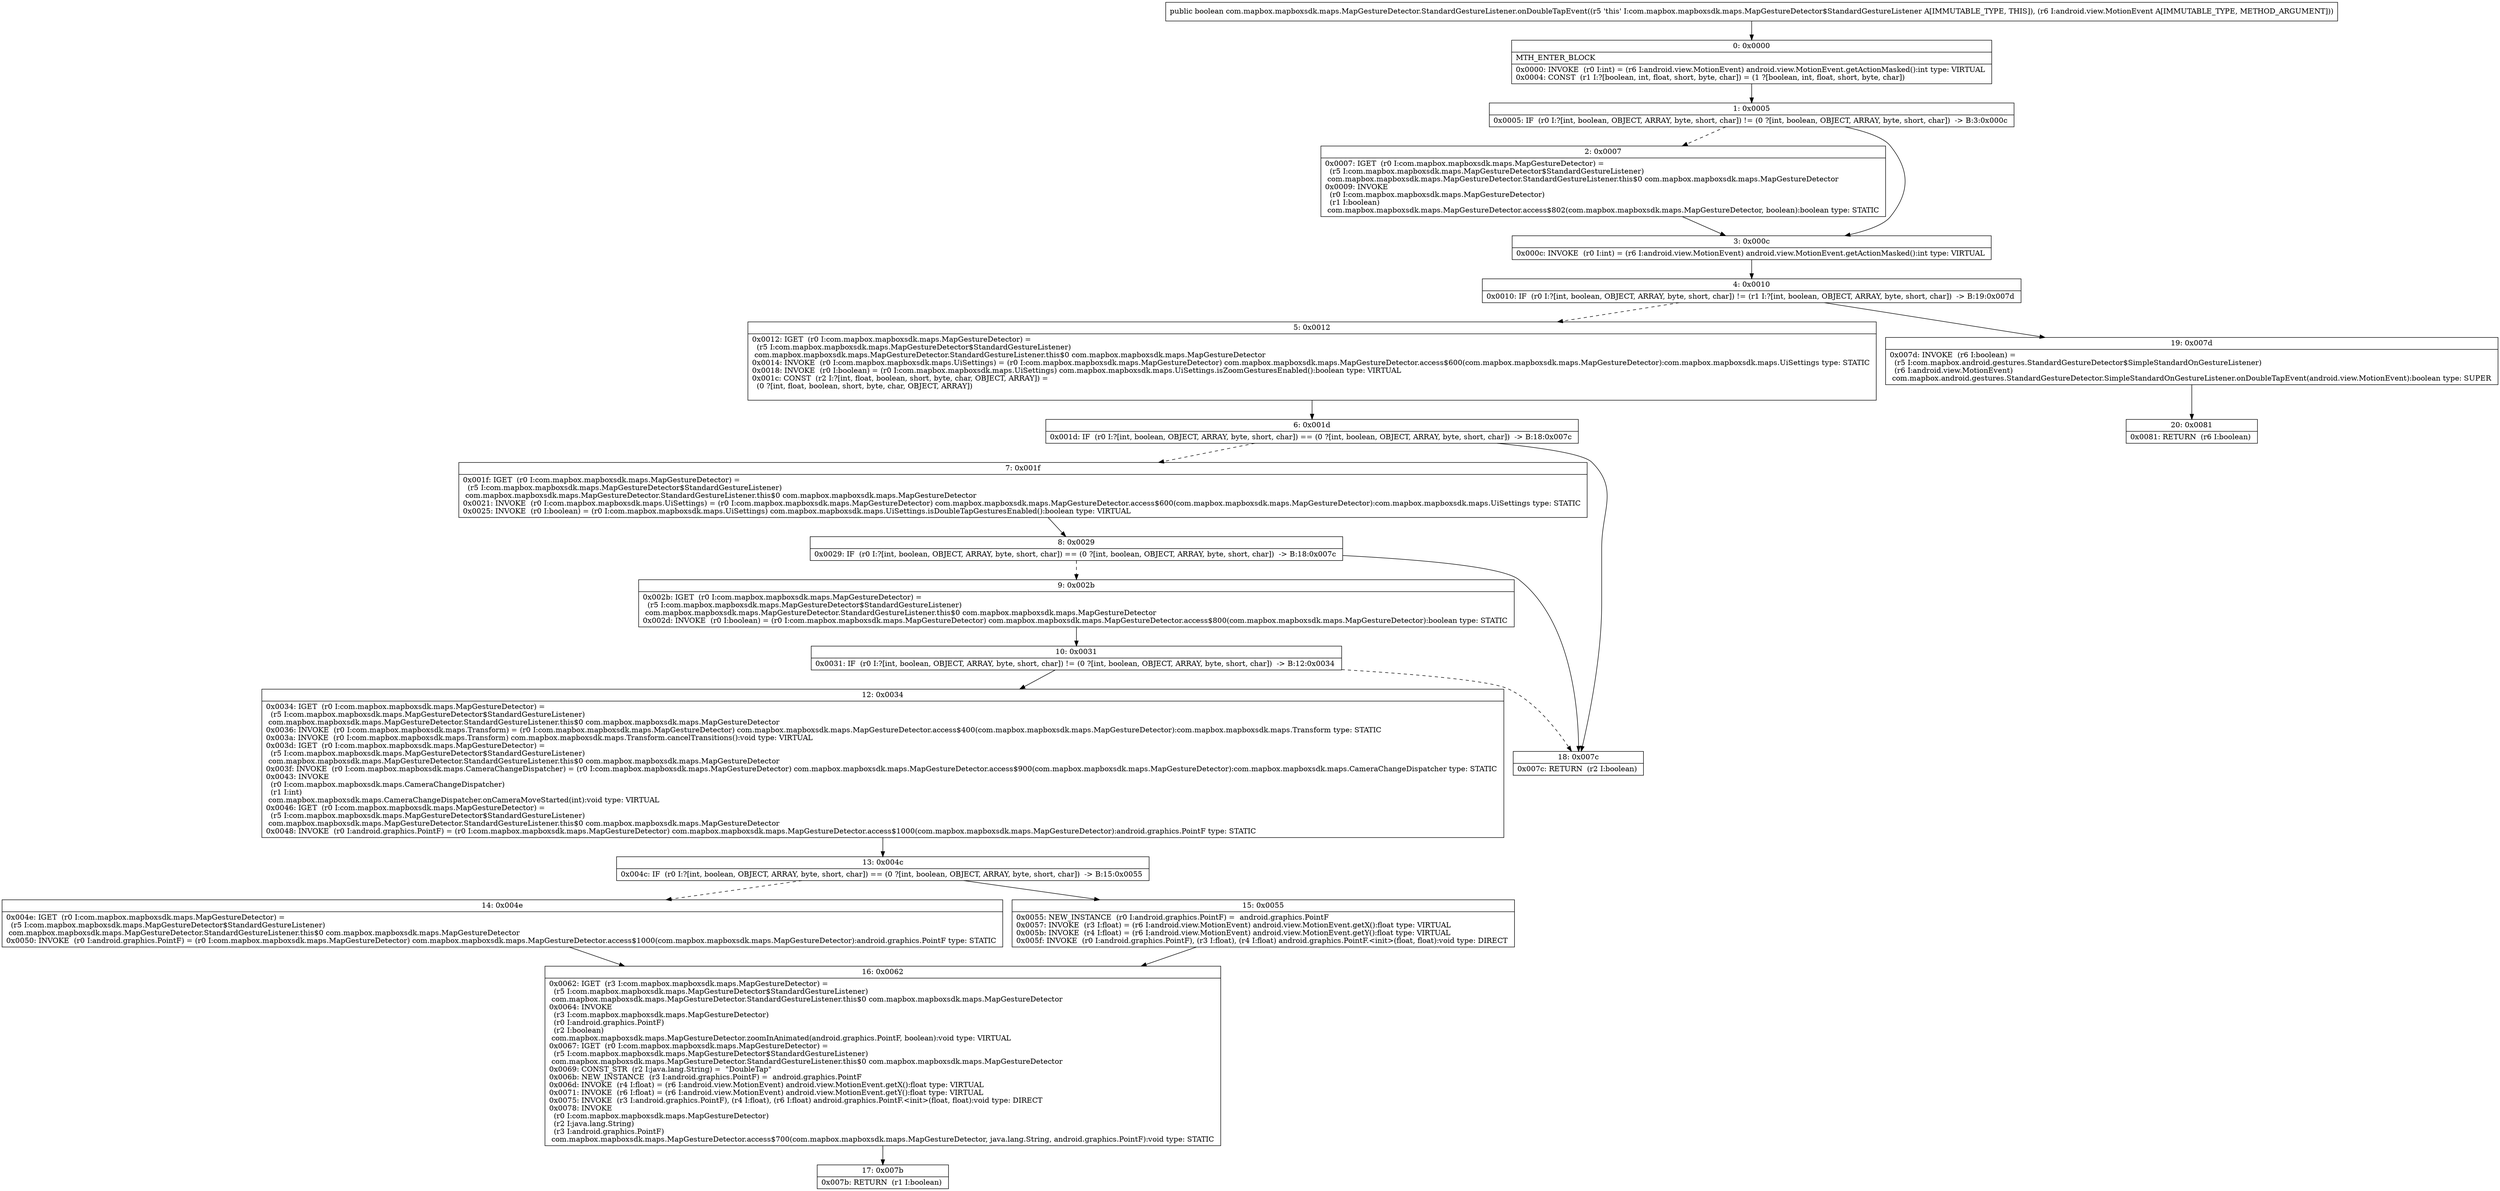 digraph "CFG forcom.mapbox.mapboxsdk.maps.MapGestureDetector.StandardGestureListener.onDoubleTapEvent(Landroid\/view\/MotionEvent;)Z" {
Node_0 [shape=record,label="{0\:\ 0x0000|MTH_ENTER_BLOCK\l|0x0000: INVOKE  (r0 I:int) = (r6 I:android.view.MotionEvent) android.view.MotionEvent.getActionMasked():int type: VIRTUAL \l0x0004: CONST  (r1 I:?[boolean, int, float, short, byte, char]) = (1 ?[boolean, int, float, short, byte, char]) \l}"];
Node_1 [shape=record,label="{1\:\ 0x0005|0x0005: IF  (r0 I:?[int, boolean, OBJECT, ARRAY, byte, short, char]) != (0 ?[int, boolean, OBJECT, ARRAY, byte, short, char])  \-\> B:3:0x000c \l}"];
Node_2 [shape=record,label="{2\:\ 0x0007|0x0007: IGET  (r0 I:com.mapbox.mapboxsdk.maps.MapGestureDetector) = \l  (r5 I:com.mapbox.mapboxsdk.maps.MapGestureDetector$StandardGestureListener)\l com.mapbox.mapboxsdk.maps.MapGestureDetector.StandardGestureListener.this$0 com.mapbox.mapboxsdk.maps.MapGestureDetector \l0x0009: INVOKE  \l  (r0 I:com.mapbox.mapboxsdk.maps.MapGestureDetector)\l  (r1 I:boolean)\l com.mapbox.mapboxsdk.maps.MapGestureDetector.access$802(com.mapbox.mapboxsdk.maps.MapGestureDetector, boolean):boolean type: STATIC \l}"];
Node_3 [shape=record,label="{3\:\ 0x000c|0x000c: INVOKE  (r0 I:int) = (r6 I:android.view.MotionEvent) android.view.MotionEvent.getActionMasked():int type: VIRTUAL \l}"];
Node_4 [shape=record,label="{4\:\ 0x0010|0x0010: IF  (r0 I:?[int, boolean, OBJECT, ARRAY, byte, short, char]) != (r1 I:?[int, boolean, OBJECT, ARRAY, byte, short, char])  \-\> B:19:0x007d \l}"];
Node_5 [shape=record,label="{5\:\ 0x0012|0x0012: IGET  (r0 I:com.mapbox.mapboxsdk.maps.MapGestureDetector) = \l  (r5 I:com.mapbox.mapboxsdk.maps.MapGestureDetector$StandardGestureListener)\l com.mapbox.mapboxsdk.maps.MapGestureDetector.StandardGestureListener.this$0 com.mapbox.mapboxsdk.maps.MapGestureDetector \l0x0014: INVOKE  (r0 I:com.mapbox.mapboxsdk.maps.UiSettings) = (r0 I:com.mapbox.mapboxsdk.maps.MapGestureDetector) com.mapbox.mapboxsdk.maps.MapGestureDetector.access$600(com.mapbox.mapboxsdk.maps.MapGestureDetector):com.mapbox.mapboxsdk.maps.UiSettings type: STATIC \l0x0018: INVOKE  (r0 I:boolean) = (r0 I:com.mapbox.mapboxsdk.maps.UiSettings) com.mapbox.mapboxsdk.maps.UiSettings.isZoomGesturesEnabled():boolean type: VIRTUAL \l0x001c: CONST  (r2 I:?[int, float, boolean, short, byte, char, OBJECT, ARRAY]) = \l  (0 ?[int, float, boolean, short, byte, char, OBJECT, ARRAY])\l \l}"];
Node_6 [shape=record,label="{6\:\ 0x001d|0x001d: IF  (r0 I:?[int, boolean, OBJECT, ARRAY, byte, short, char]) == (0 ?[int, boolean, OBJECT, ARRAY, byte, short, char])  \-\> B:18:0x007c \l}"];
Node_7 [shape=record,label="{7\:\ 0x001f|0x001f: IGET  (r0 I:com.mapbox.mapboxsdk.maps.MapGestureDetector) = \l  (r5 I:com.mapbox.mapboxsdk.maps.MapGestureDetector$StandardGestureListener)\l com.mapbox.mapboxsdk.maps.MapGestureDetector.StandardGestureListener.this$0 com.mapbox.mapboxsdk.maps.MapGestureDetector \l0x0021: INVOKE  (r0 I:com.mapbox.mapboxsdk.maps.UiSettings) = (r0 I:com.mapbox.mapboxsdk.maps.MapGestureDetector) com.mapbox.mapboxsdk.maps.MapGestureDetector.access$600(com.mapbox.mapboxsdk.maps.MapGestureDetector):com.mapbox.mapboxsdk.maps.UiSettings type: STATIC \l0x0025: INVOKE  (r0 I:boolean) = (r0 I:com.mapbox.mapboxsdk.maps.UiSettings) com.mapbox.mapboxsdk.maps.UiSettings.isDoubleTapGesturesEnabled():boolean type: VIRTUAL \l}"];
Node_8 [shape=record,label="{8\:\ 0x0029|0x0029: IF  (r0 I:?[int, boolean, OBJECT, ARRAY, byte, short, char]) == (0 ?[int, boolean, OBJECT, ARRAY, byte, short, char])  \-\> B:18:0x007c \l}"];
Node_9 [shape=record,label="{9\:\ 0x002b|0x002b: IGET  (r0 I:com.mapbox.mapboxsdk.maps.MapGestureDetector) = \l  (r5 I:com.mapbox.mapboxsdk.maps.MapGestureDetector$StandardGestureListener)\l com.mapbox.mapboxsdk.maps.MapGestureDetector.StandardGestureListener.this$0 com.mapbox.mapboxsdk.maps.MapGestureDetector \l0x002d: INVOKE  (r0 I:boolean) = (r0 I:com.mapbox.mapboxsdk.maps.MapGestureDetector) com.mapbox.mapboxsdk.maps.MapGestureDetector.access$800(com.mapbox.mapboxsdk.maps.MapGestureDetector):boolean type: STATIC \l}"];
Node_10 [shape=record,label="{10\:\ 0x0031|0x0031: IF  (r0 I:?[int, boolean, OBJECT, ARRAY, byte, short, char]) != (0 ?[int, boolean, OBJECT, ARRAY, byte, short, char])  \-\> B:12:0x0034 \l}"];
Node_12 [shape=record,label="{12\:\ 0x0034|0x0034: IGET  (r0 I:com.mapbox.mapboxsdk.maps.MapGestureDetector) = \l  (r5 I:com.mapbox.mapboxsdk.maps.MapGestureDetector$StandardGestureListener)\l com.mapbox.mapboxsdk.maps.MapGestureDetector.StandardGestureListener.this$0 com.mapbox.mapboxsdk.maps.MapGestureDetector \l0x0036: INVOKE  (r0 I:com.mapbox.mapboxsdk.maps.Transform) = (r0 I:com.mapbox.mapboxsdk.maps.MapGestureDetector) com.mapbox.mapboxsdk.maps.MapGestureDetector.access$400(com.mapbox.mapboxsdk.maps.MapGestureDetector):com.mapbox.mapboxsdk.maps.Transform type: STATIC \l0x003a: INVOKE  (r0 I:com.mapbox.mapboxsdk.maps.Transform) com.mapbox.mapboxsdk.maps.Transform.cancelTransitions():void type: VIRTUAL \l0x003d: IGET  (r0 I:com.mapbox.mapboxsdk.maps.MapGestureDetector) = \l  (r5 I:com.mapbox.mapboxsdk.maps.MapGestureDetector$StandardGestureListener)\l com.mapbox.mapboxsdk.maps.MapGestureDetector.StandardGestureListener.this$0 com.mapbox.mapboxsdk.maps.MapGestureDetector \l0x003f: INVOKE  (r0 I:com.mapbox.mapboxsdk.maps.CameraChangeDispatcher) = (r0 I:com.mapbox.mapboxsdk.maps.MapGestureDetector) com.mapbox.mapboxsdk.maps.MapGestureDetector.access$900(com.mapbox.mapboxsdk.maps.MapGestureDetector):com.mapbox.mapboxsdk.maps.CameraChangeDispatcher type: STATIC \l0x0043: INVOKE  \l  (r0 I:com.mapbox.mapboxsdk.maps.CameraChangeDispatcher)\l  (r1 I:int)\l com.mapbox.mapboxsdk.maps.CameraChangeDispatcher.onCameraMoveStarted(int):void type: VIRTUAL \l0x0046: IGET  (r0 I:com.mapbox.mapboxsdk.maps.MapGestureDetector) = \l  (r5 I:com.mapbox.mapboxsdk.maps.MapGestureDetector$StandardGestureListener)\l com.mapbox.mapboxsdk.maps.MapGestureDetector.StandardGestureListener.this$0 com.mapbox.mapboxsdk.maps.MapGestureDetector \l0x0048: INVOKE  (r0 I:android.graphics.PointF) = (r0 I:com.mapbox.mapboxsdk.maps.MapGestureDetector) com.mapbox.mapboxsdk.maps.MapGestureDetector.access$1000(com.mapbox.mapboxsdk.maps.MapGestureDetector):android.graphics.PointF type: STATIC \l}"];
Node_13 [shape=record,label="{13\:\ 0x004c|0x004c: IF  (r0 I:?[int, boolean, OBJECT, ARRAY, byte, short, char]) == (0 ?[int, boolean, OBJECT, ARRAY, byte, short, char])  \-\> B:15:0x0055 \l}"];
Node_14 [shape=record,label="{14\:\ 0x004e|0x004e: IGET  (r0 I:com.mapbox.mapboxsdk.maps.MapGestureDetector) = \l  (r5 I:com.mapbox.mapboxsdk.maps.MapGestureDetector$StandardGestureListener)\l com.mapbox.mapboxsdk.maps.MapGestureDetector.StandardGestureListener.this$0 com.mapbox.mapboxsdk.maps.MapGestureDetector \l0x0050: INVOKE  (r0 I:android.graphics.PointF) = (r0 I:com.mapbox.mapboxsdk.maps.MapGestureDetector) com.mapbox.mapboxsdk.maps.MapGestureDetector.access$1000(com.mapbox.mapboxsdk.maps.MapGestureDetector):android.graphics.PointF type: STATIC \l}"];
Node_15 [shape=record,label="{15\:\ 0x0055|0x0055: NEW_INSTANCE  (r0 I:android.graphics.PointF) =  android.graphics.PointF \l0x0057: INVOKE  (r3 I:float) = (r6 I:android.view.MotionEvent) android.view.MotionEvent.getX():float type: VIRTUAL \l0x005b: INVOKE  (r4 I:float) = (r6 I:android.view.MotionEvent) android.view.MotionEvent.getY():float type: VIRTUAL \l0x005f: INVOKE  (r0 I:android.graphics.PointF), (r3 I:float), (r4 I:float) android.graphics.PointF.\<init\>(float, float):void type: DIRECT \l}"];
Node_16 [shape=record,label="{16\:\ 0x0062|0x0062: IGET  (r3 I:com.mapbox.mapboxsdk.maps.MapGestureDetector) = \l  (r5 I:com.mapbox.mapboxsdk.maps.MapGestureDetector$StandardGestureListener)\l com.mapbox.mapboxsdk.maps.MapGestureDetector.StandardGestureListener.this$0 com.mapbox.mapboxsdk.maps.MapGestureDetector \l0x0064: INVOKE  \l  (r3 I:com.mapbox.mapboxsdk.maps.MapGestureDetector)\l  (r0 I:android.graphics.PointF)\l  (r2 I:boolean)\l com.mapbox.mapboxsdk.maps.MapGestureDetector.zoomInAnimated(android.graphics.PointF, boolean):void type: VIRTUAL \l0x0067: IGET  (r0 I:com.mapbox.mapboxsdk.maps.MapGestureDetector) = \l  (r5 I:com.mapbox.mapboxsdk.maps.MapGestureDetector$StandardGestureListener)\l com.mapbox.mapboxsdk.maps.MapGestureDetector.StandardGestureListener.this$0 com.mapbox.mapboxsdk.maps.MapGestureDetector \l0x0069: CONST_STR  (r2 I:java.lang.String) =  \"DoubleTap\" \l0x006b: NEW_INSTANCE  (r3 I:android.graphics.PointF) =  android.graphics.PointF \l0x006d: INVOKE  (r4 I:float) = (r6 I:android.view.MotionEvent) android.view.MotionEvent.getX():float type: VIRTUAL \l0x0071: INVOKE  (r6 I:float) = (r6 I:android.view.MotionEvent) android.view.MotionEvent.getY():float type: VIRTUAL \l0x0075: INVOKE  (r3 I:android.graphics.PointF), (r4 I:float), (r6 I:float) android.graphics.PointF.\<init\>(float, float):void type: DIRECT \l0x0078: INVOKE  \l  (r0 I:com.mapbox.mapboxsdk.maps.MapGestureDetector)\l  (r2 I:java.lang.String)\l  (r3 I:android.graphics.PointF)\l com.mapbox.mapboxsdk.maps.MapGestureDetector.access$700(com.mapbox.mapboxsdk.maps.MapGestureDetector, java.lang.String, android.graphics.PointF):void type: STATIC \l}"];
Node_17 [shape=record,label="{17\:\ 0x007b|0x007b: RETURN  (r1 I:boolean) \l}"];
Node_18 [shape=record,label="{18\:\ 0x007c|0x007c: RETURN  (r2 I:boolean) \l}"];
Node_19 [shape=record,label="{19\:\ 0x007d|0x007d: INVOKE  (r6 I:boolean) = \l  (r5 I:com.mapbox.android.gestures.StandardGestureDetector$SimpleStandardOnGestureListener)\l  (r6 I:android.view.MotionEvent)\l com.mapbox.android.gestures.StandardGestureDetector.SimpleStandardOnGestureListener.onDoubleTapEvent(android.view.MotionEvent):boolean type: SUPER \l}"];
Node_20 [shape=record,label="{20\:\ 0x0081|0x0081: RETURN  (r6 I:boolean) \l}"];
MethodNode[shape=record,label="{public boolean com.mapbox.mapboxsdk.maps.MapGestureDetector.StandardGestureListener.onDoubleTapEvent((r5 'this' I:com.mapbox.mapboxsdk.maps.MapGestureDetector$StandardGestureListener A[IMMUTABLE_TYPE, THIS]), (r6 I:android.view.MotionEvent A[IMMUTABLE_TYPE, METHOD_ARGUMENT])) }"];
MethodNode -> Node_0;
Node_0 -> Node_1;
Node_1 -> Node_2[style=dashed];
Node_1 -> Node_3;
Node_2 -> Node_3;
Node_3 -> Node_4;
Node_4 -> Node_5[style=dashed];
Node_4 -> Node_19;
Node_5 -> Node_6;
Node_6 -> Node_7[style=dashed];
Node_6 -> Node_18;
Node_7 -> Node_8;
Node_8 -> Node_9[style=dashed];
Node_8 -> Node_18;
Node_9 -> Node_10;
Node_10 -> Node_12;
Node_10 -> Node_18[style=dashed];
Node_12 -> Node_13;
Node_13 -> Node_14[style=dashed];
Node_13 -> Node_15;
Node_14 -> Node_16;
Node_15 -> Node_16;
Node_16 -> Node_17;
Node_19 -> Node_20;
}

